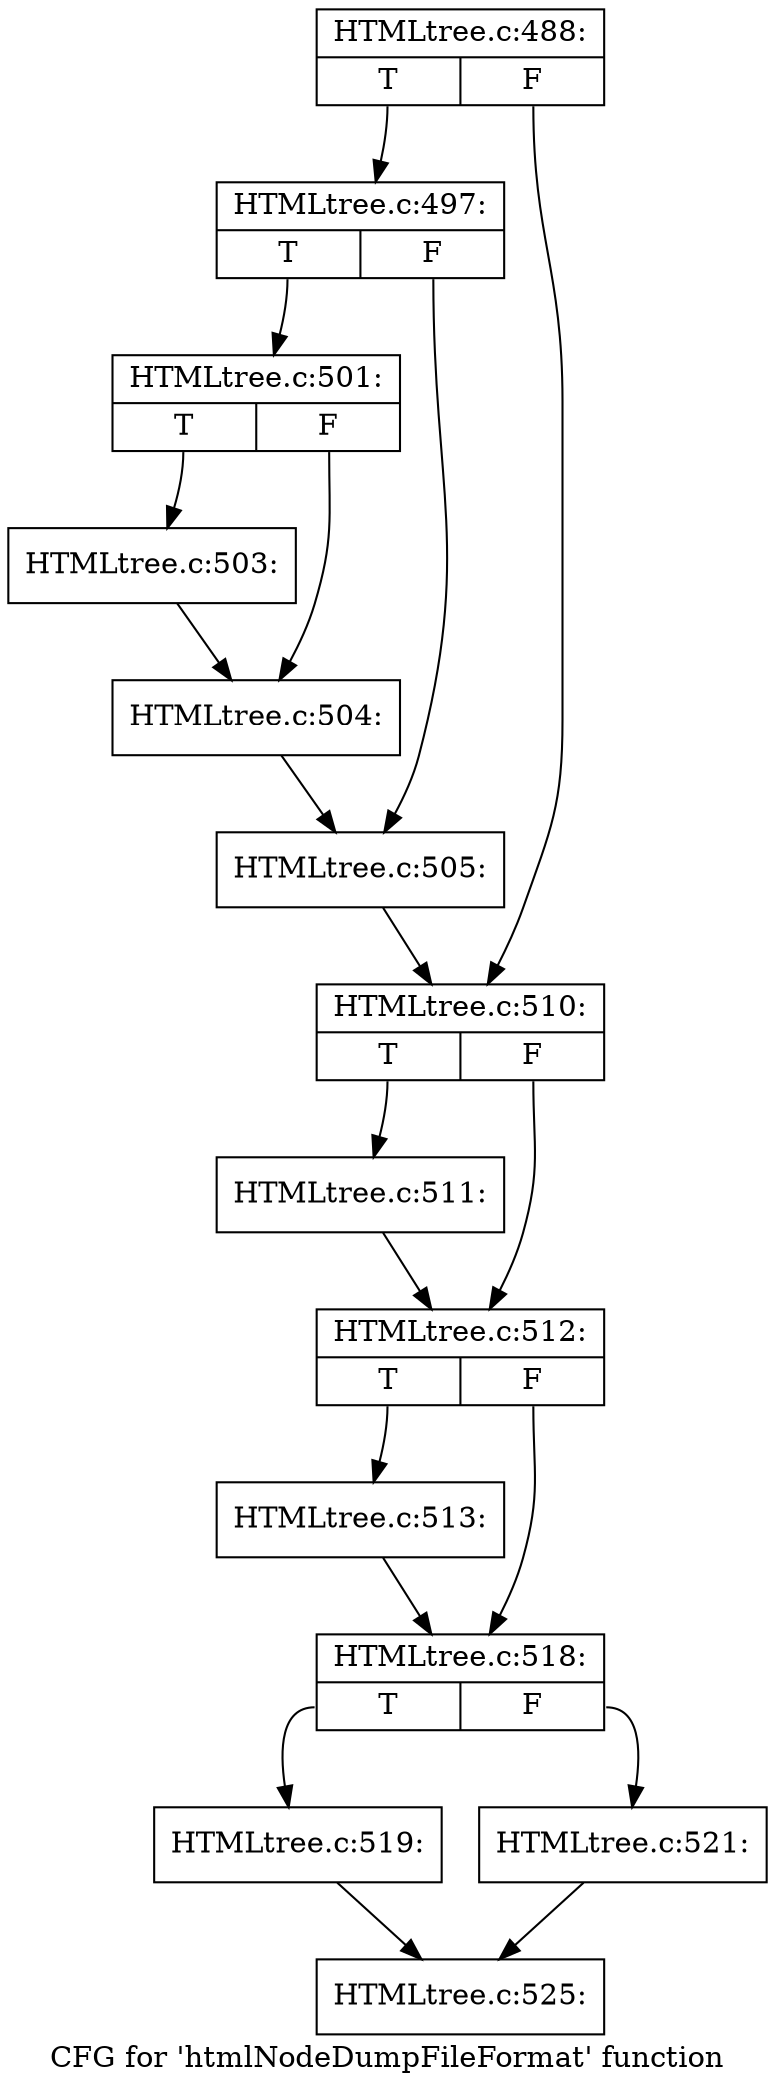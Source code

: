digraph "CFG for 'htmlNodeDumpFileFormat' function" {
	label="CFG for 'htmlNodeDumpFileFormat' function";

	Node0x431add0 [shape=record,label="{HTMLtree.c:488:|{<s0>T|<s1>F}}"];
	Node0x431add0:s0 -> Node0x4326760;
	Node0x431add0:s1 -> Node0x43267b0;
	Node0x4326760 [shape=record,label="{HTMLtree.c:497:|{<s0>T|<s1>F}}"];
	Node0x4326760:s0 -> Node0x4328050;
	Node0x4326760:s1 -> Node0x43283e0;
	Node0x4328050 [shape=record,label="{HTMLtree.c:501:|{<s0>T|<s1>F}}"];
	Node0x4328050:s0 -> Node0x4328820;
	Node0x4328050:s1 -> Node0x4328b10;
	Node0x4328820 [shape=record,label="{HTMLtree.c:503:}"];
	Node0x4328820 -> Node0x4328b10;
	Node0x4328b10 [shape=record,label="{HTMLtree.c:504:}"];
	Node0x4328b10 -> Node0x43283e0;
	Node0x43283e0 [shape=record,label="{HTMLtree.c:505:}"];
	Node0x43283e0 -> Node0x43267b0;
	Node0x43267b0 [shape=record,label="{HTMLtree.c:510:|{<s0>T|<s1>F}}"];
	Node0x43267b0:s0 -> Node0x4336550;
	Node0x43267b0:s1 -> Node0x43365a0;
	Node0x4336550 [shape=record,label="{HTMLtree.c:511:}"];
	Node0x4336550 -> Node0x43365a0;
	Node0x43365a0 [shape=record,label="{HTMLtree.c:512:|{<s0>T|<s1>F}}"];
	Node0x43365a0:s0 -> Node0x432f580;
	Node0x43365a0:s1 -> Node0x432f5d0;
	Node0x432f580 [shape=record,label="{HTMLtree.c:513:}"];
	Node0x432f580 -> Node0x432f5d0;
	Node0x432f5d0 [shape=record,label="{HTMLtree.c:518:|{<s0>T|<s1>F}}"];
	Node0x432f5d0:s0 -> Node0x4330500;
	Node0x432f5d0:s1 -> Node0x4330830;
	Node0x4330500 [shape=record,label="{HTMLtree.c:519:}"];
	Node0x4330500 -> Node0x431b100;
	Node0x4330830 [shape=record,label="{HTMLtree.c:521:}"];
	Node0x4330830 -> Node0x431b100;
	Node0x431b100 [shape=record,label="{HTMLtree.c:525:}"];
}
